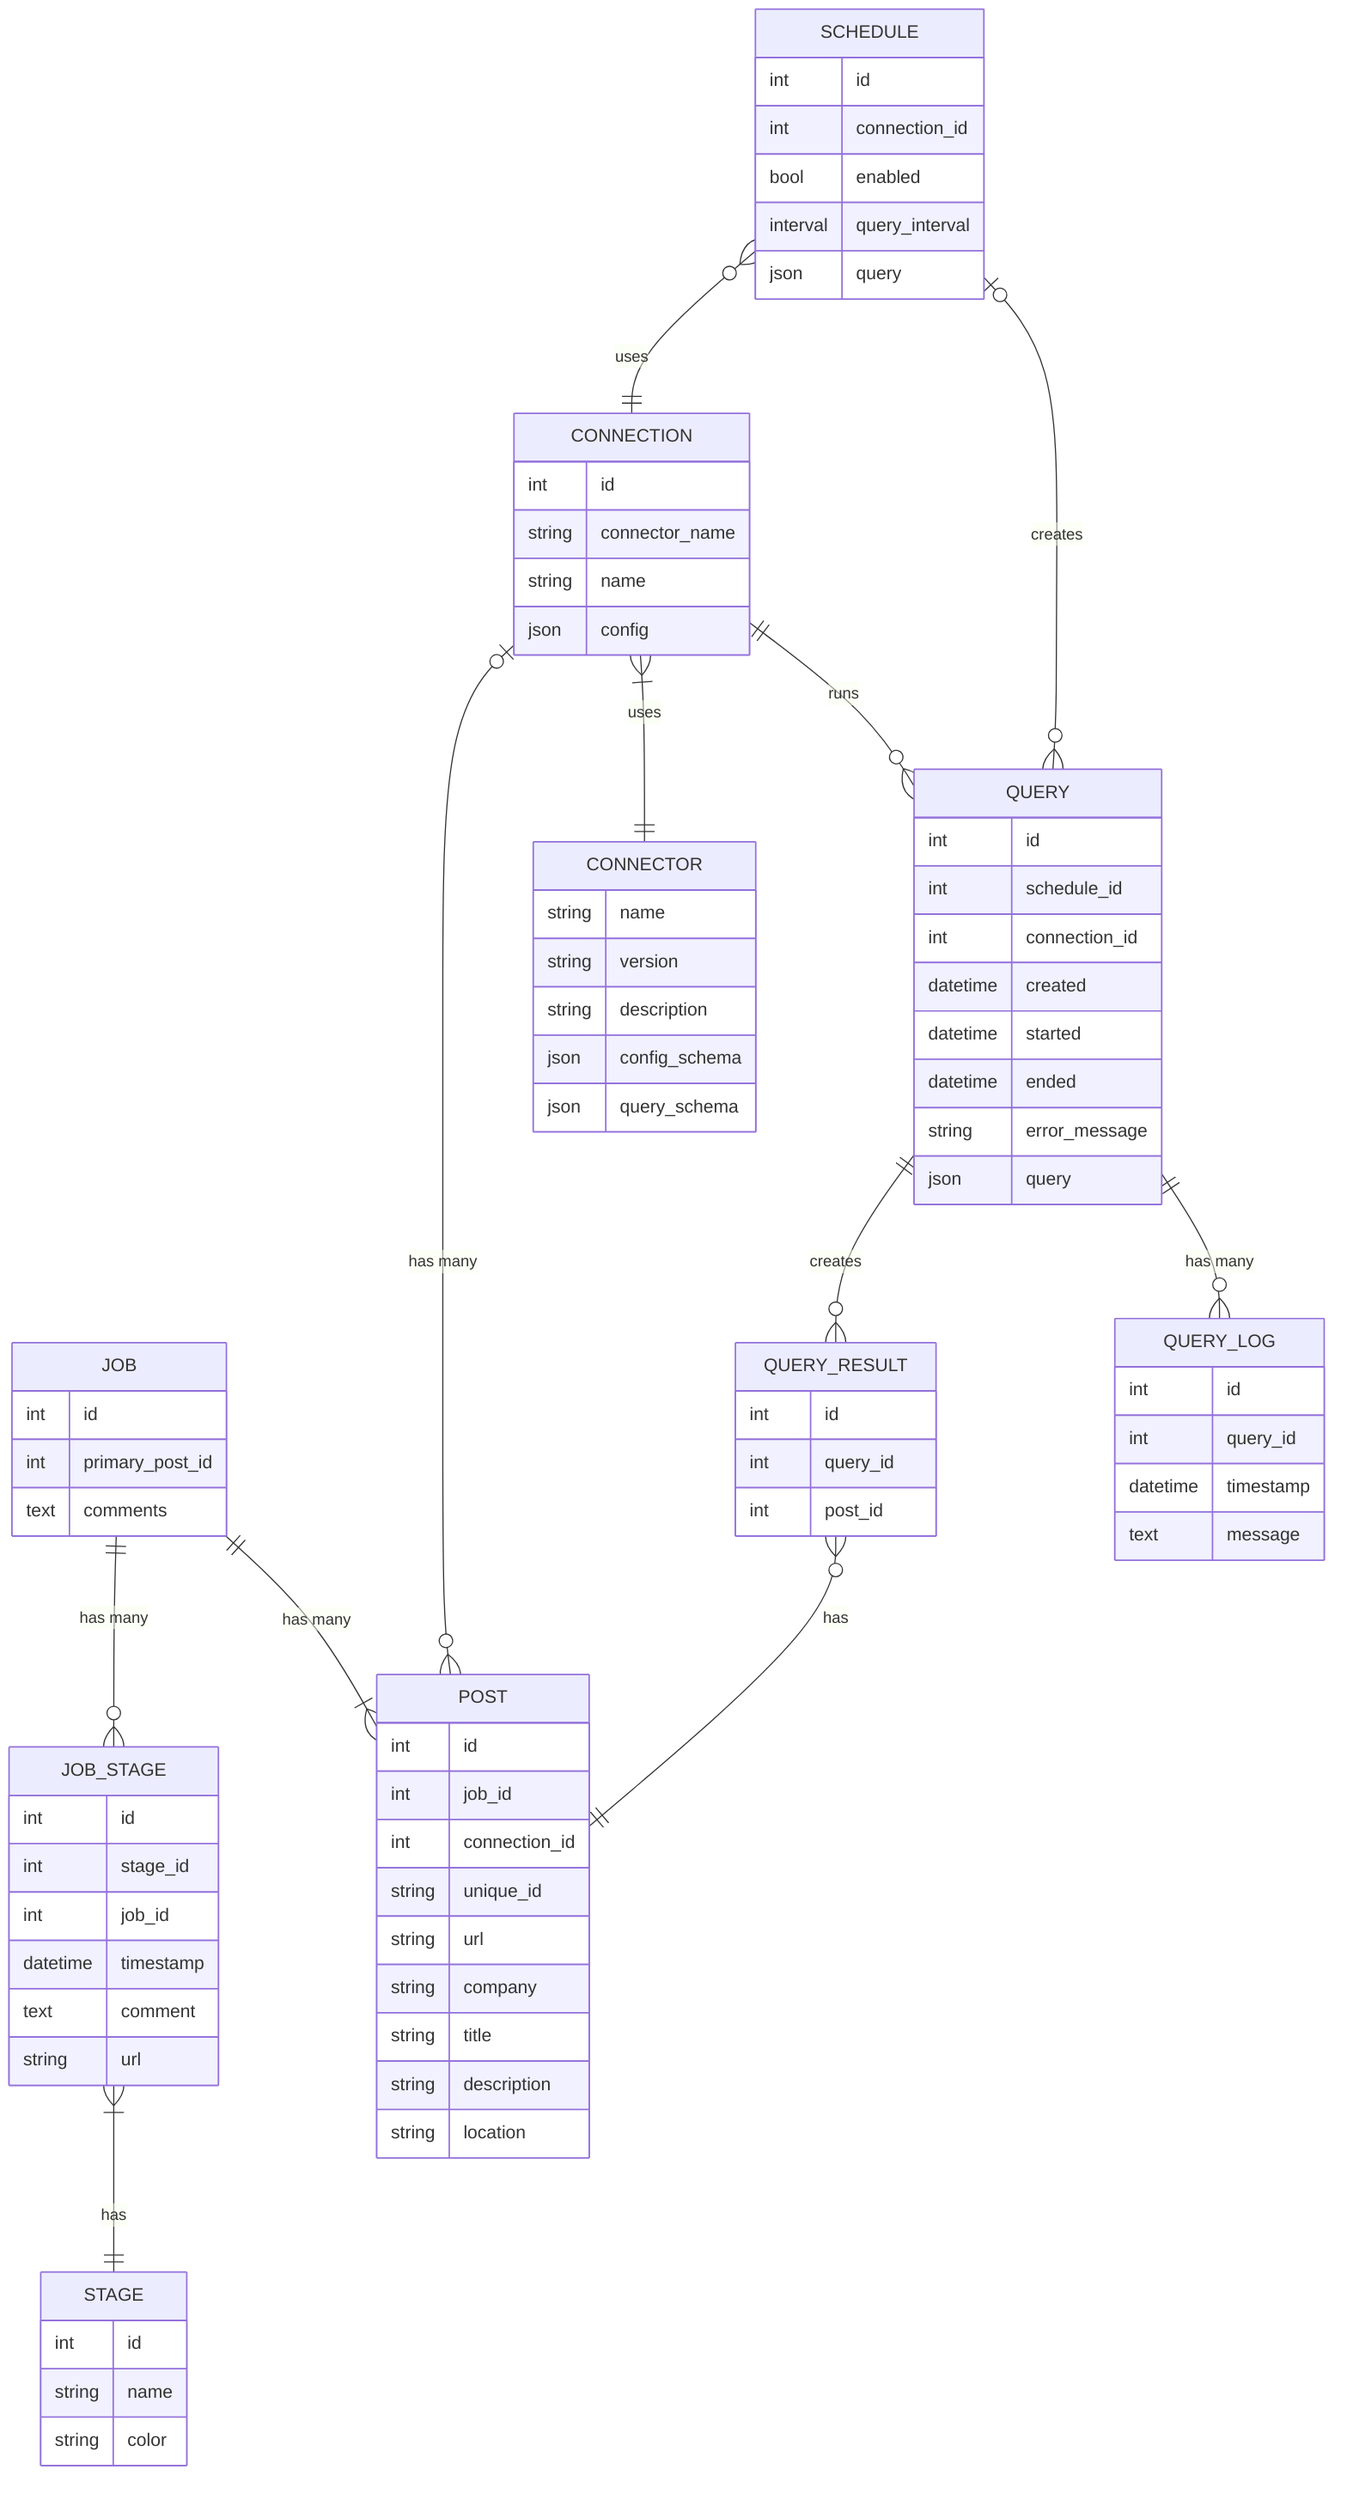 erDiagram
   CONNECTOR {
       string name
       string version
       string description
       json config_schema
       json query_schema
   }
   CONNECTION {
       int id
       string connector_name
       string name
       json config
   }
   JOB {
       int id
       int primary_post_id
       text comments
   }
   POST {
       int id

       int job_id
       int connection_id
       string unique_id

       string url
       string company
       string title
       string description
       string location
   }
   JOB_STAGE {
       int id
       int stage_id
       int job_id
       datetime timestamp
       text comment
       string url
   }
   STAGE {
       int id
       string name
       string color
   }

   QUERY {
       int id
       int schedule_id
       int connection_id
       datetime created
       datetime started
       datetime ended
       string error_message
       json query
   }

   QUERY_RESULT {
       int id
       int query_id
       int post_id
   }

   QUERY_LOG {
       int id
       int query_id
       datetime timestamp
       text message
   }

   SCHEDULE {
       int id
       int connection_id
       bool enabled
       interval query_interval
       json query
   }

   JOB ||--o{ JOB_STAGE : "has many"
   JOB_STAGE }|--|| STAGE : has



   JOB ||--|{ POST : "has many"
   CONNECTION o|--o{ POST : "has many"
   CONNECTION }|--|| CONNECTOR : uses

   CONNECTION ||--o{ QUERY : runs

   SCHEDULE }o--|| CONNECTION : uses


   SCHEDULE o|--O{ QUERY : "creates"


   QUERY ||--o{ QUERY_RESULT : creates
   QUERY ||--o{ QUERY_LOG : "has many"
   QUERY_RESULT }o--|| POST : has